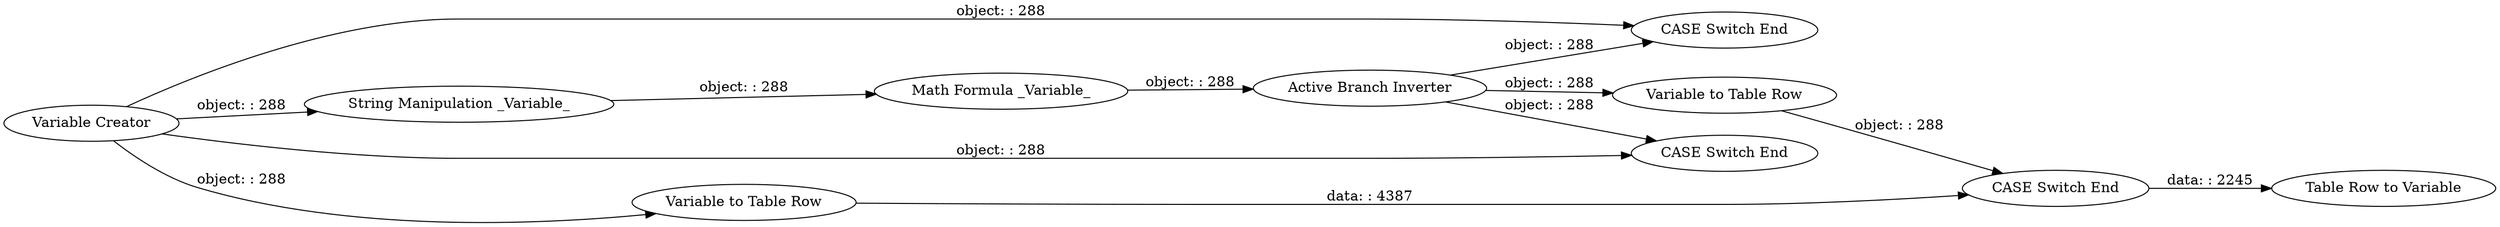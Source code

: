 digraph {
	"-7064147483214109551_6" [label="Active Branch Inverter"]
	"-7064147483214109551_2" [label="Variable Creator"]
	"-7064147483214109551_7" [label="Variable to Table Row"]
	"-7064147483214109551_9" [label="CASE Switch End"]
	"-7064147483214109551_3" [label="Math Formula _Variable_"]
	"-7064147483214109551_10" [label="Table Row to Variable"]
	"-7064147483214109551_1" [label="CASE Switch End"]
	"-7064147483214109551_5" [label="String Manipulation _Variable_"]
	"-7064147483214109551_8" [label="Variable to Table Row"]
	"-7064147483214109551_4" [label="CASE Switch End"]
	"-7064147483214109551_7" -> "-7064147483214109551_9" [label="object: : 288"]
	"-7064147483214109551_2" -> "-7064147483214109551_5" [label="object: : 288"]
	"-7064147483214109551_2" -> "-7064147483214109551_8" [label="object: : 288"]
	"-7064147483214109551_6" -> "-7064147483214109551_1" [label="object: : 288"]
	"-7064147483214109551_5" -> "-7064147483214109551_3" [label="object: : 288"]
	"-7064147483214109551_2" -> "-7064147483214109551_1" [label="object: : 288"]
	"-7064147483214109551_3" -> "-7064147483214109551_6" [label="object: : 288"]
	"-7064147483214109551_2" -> "-7064147483214109551_4" [label="object: : 288"]
	"-7064147483214109551_6" -> "-7064147483214109551_4" [label="object: : 288"]
	"-7064147483214109551_8" -> "-7064147483214109551_9" [label="data: : 4387"]
	"-7064147483214109551_9" -> "-7064147483214109551_10" [label="data: : 2245"]
	"-7064147483214109551_6" -> "-7064147483214109551_7" [label="object: : 288"]
	rankdir=LR
}
